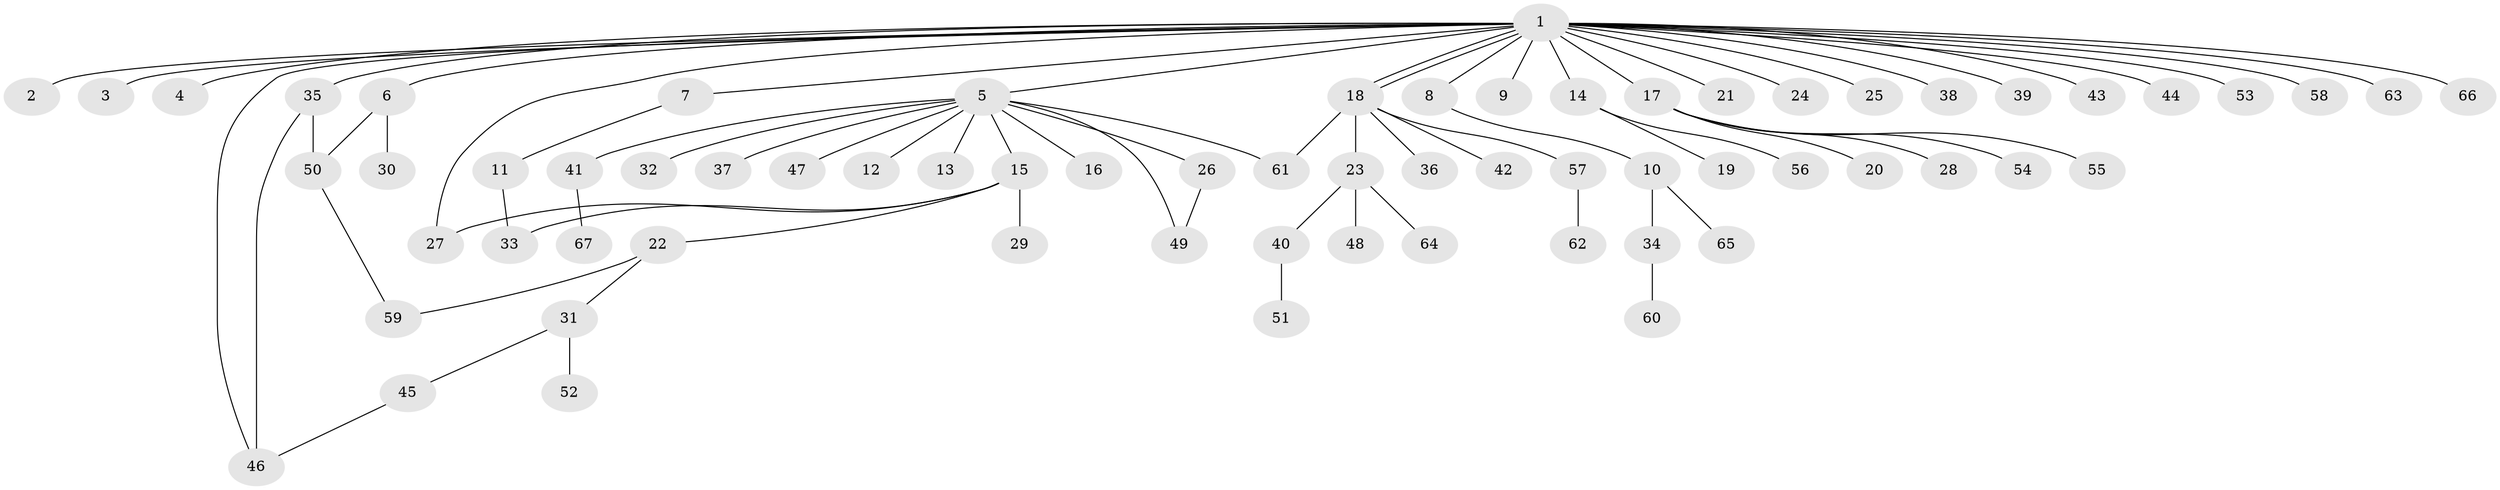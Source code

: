 // Generated by graph-tools (version 1.1) at 2025/35/03/09/25 02:35:36]
// undirected, 67 vertices, 75 edges
graph export_dot {
graph [start="1"]
  node [color=gray90,style=filled];
  1;
  2;
  3;
  4;
  5;
  6;
  7;
  8;
  9;
  10;
  11;
  12;
  13;
  14;
  15;
  16;
  17;
  18;
  19;
  20;
  21;
  22;
  23;
  24;
  25;
  26;
  27;
  28;
  29;
  30;
  31;
  32;
  33;
  34;
  35;
  36;
  37;
  38;
  39;
  40;
  41;
  42;
  43;
  44;
  45;
  46;
  47;
  48;
  49;
  50;
  51;
  52;
  53;
  54;
  55;
  56;
  57;
  58;
  59;
  60;
  61;
  62;
  63;
  64;
  65;
  66;
  67;
  1 -- 2;
  1 -- 3;
  1 -- 4;
  1 -- 5;
  1 -- 6;
  1 -- 7;
  1 -- 8;
  1 -- 9;
  1 -- 14;
  1 -- 17;
  1 -- 18;
  1 -- 18;
  1 -- 21;
  1 -- 24;
  1 -- 25;
  1 -- 27;
  1 -- 35;
  1 -- 38;
  1 -- 39;
  1 -- 43;
  1 -- 44;
  1 -- 46;
  1 -- 53;
  1 -- 58;
  1 -- 63;
  1 -- 66;
  5 -- 12;
  5 -- 13;
  5 -- 15;
  5 -- 16;
  5 -- 26;
  5 -- 32;
  5 -- 37;
  5 -- 41;
  5 -- 47;
  5 -- 49;
  5 -- 61;
  6 -- 30;
  6 -- 50;
  7 -- 11;
  8 -- 10;
  10 -- 34;
  10 -- 65;
  11 -- 33;
  14 -- 19;
  14 -- 56;
  15 -- 22;
  15 -- 27;
  15 -- 29;
  15 -- 33;
  17 -- 20;
  17 -- 28;
  17 -- 54;
  17 -- 55;
  18 -- 23;
  18 -- 36;
  18 -- 42;
  18 -- 57;
  18 -- 61;
  22 -- 31;
  22 -- 59;
  23 -- 40;
  23 -- 48;
  23 -- 64;
  26 -- 49;
  31 -- 45;
  31 -- 52;
  34 -- 60;
  35 -- 46;
  35 -- 50;
  40 -- 51;
  41 -- 67;
  45 -- 46;
  50 -- 59;
  57 -- 62;
}
